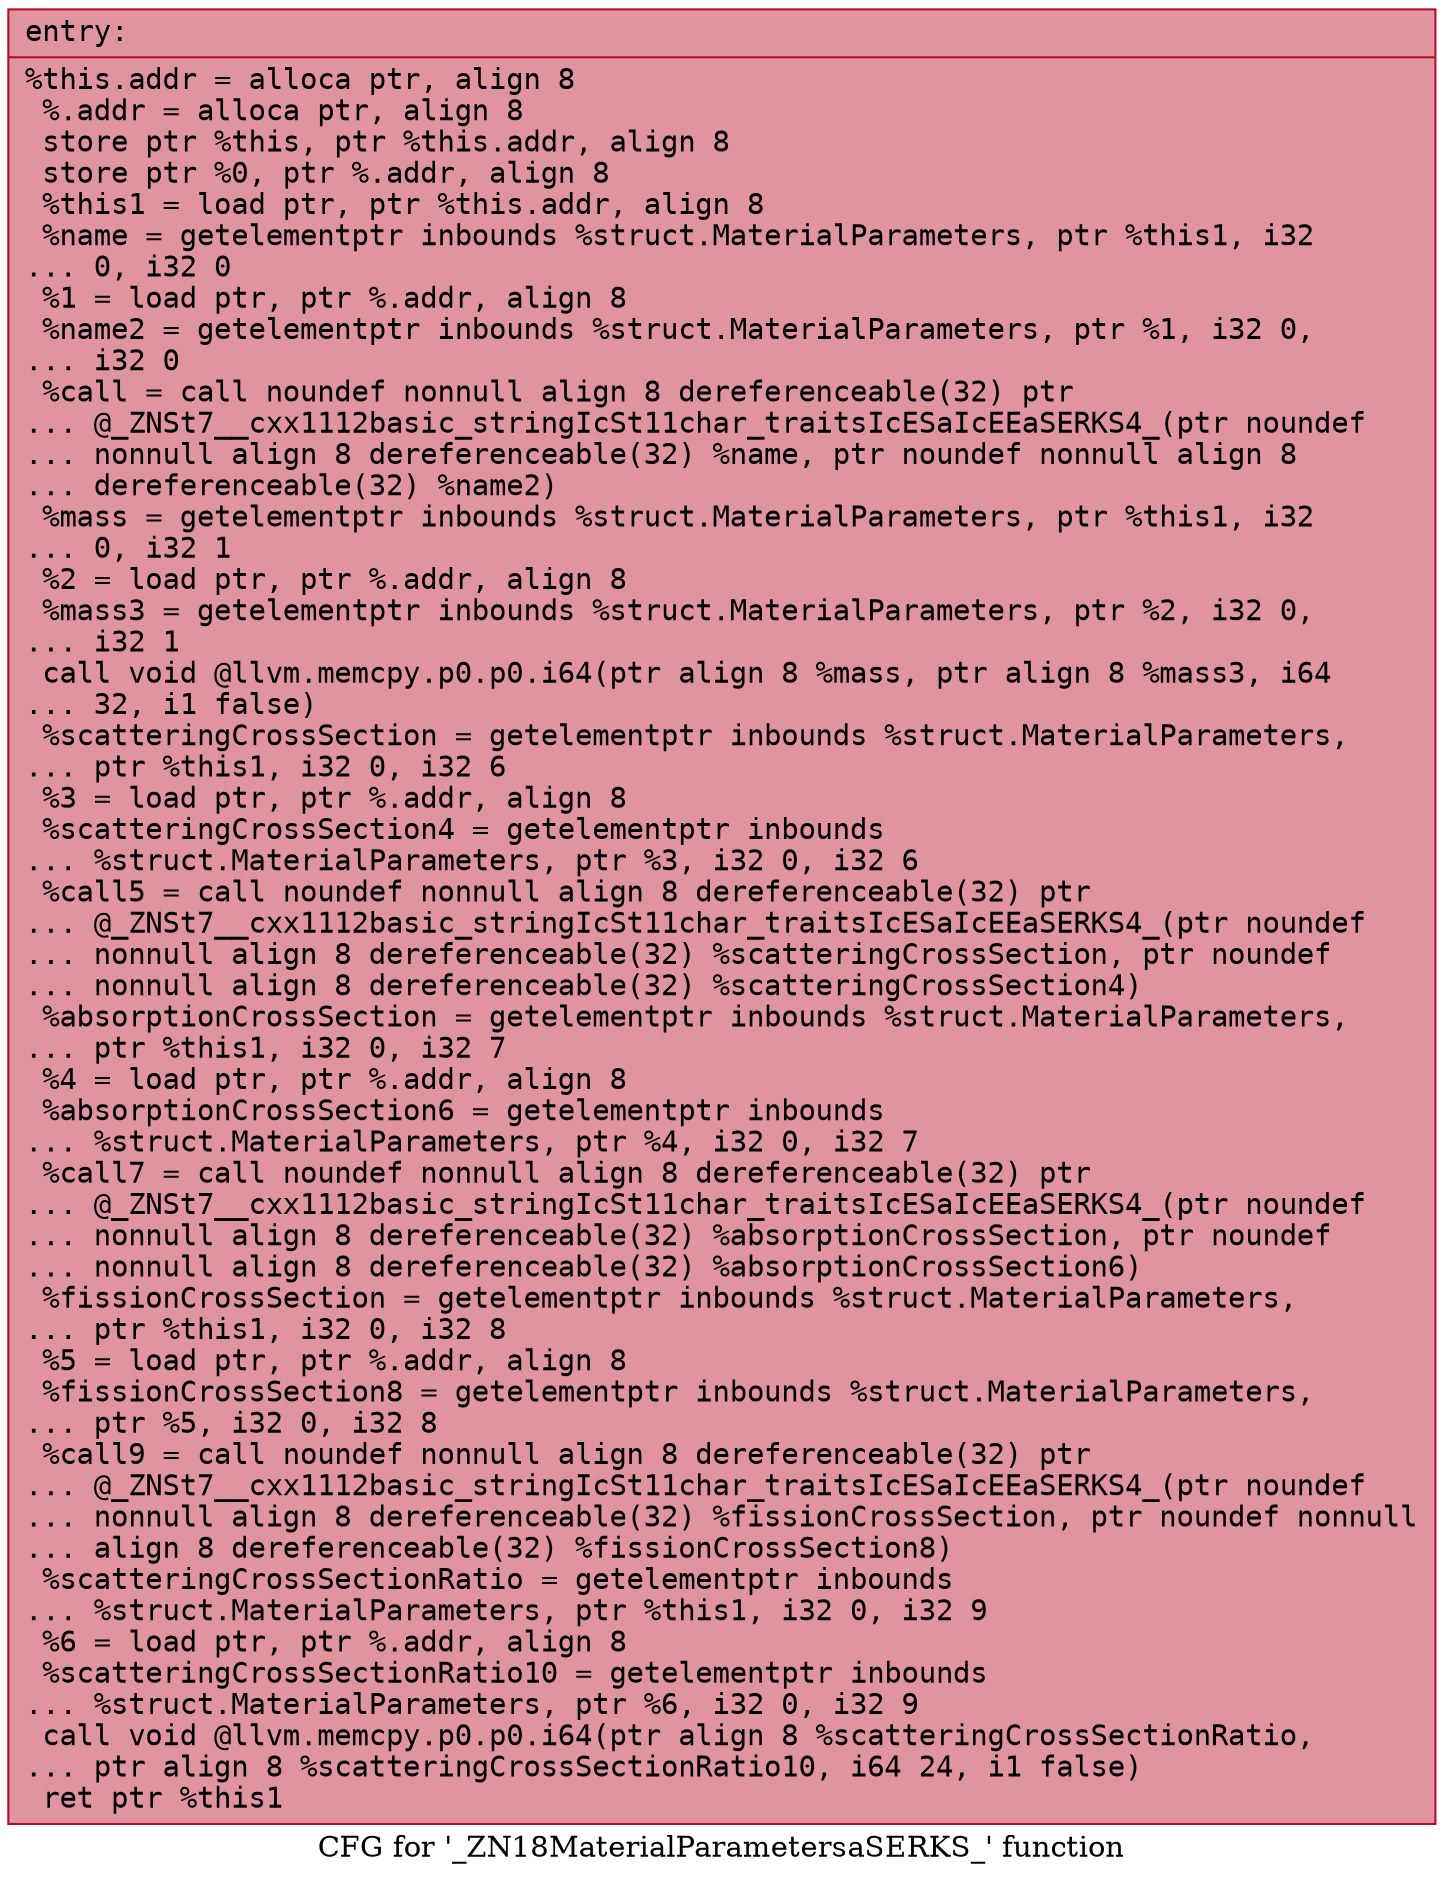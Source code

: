digraph "CFG for '_ZN18MaterialParametersaSERKS_' function" {
	label="CFG for '_ZN18MaterialParametersaSERKS_' function";

	Node0x562c4e64ed90 [shape=record,color="#b70d28ff", style=filled, fillcolor="#b70d2870" fontname="Courier",label="{entry:\l|  %this.addr = alloca ptr, align 8\l  %.addr = alloca ptr, align 8\l  store ptr %this, ptr %this.addr, align 8\l  store ptr %0, ptr %.addr, align 8\l  %this1 = load ptr, ptr %this.addr, align 8\l  %name = getelementptr inbounds %struct.MaterialParameters, ptr %this1, i32\l... 0, i32 0\l  %1 = load ptr, ptr %.addr, align 8\l  %name2 = getelementptr inbounds %struct.MaterialParameters, ptr %1, i32 0,\l... i32 0\l  %call = call noundef nonnull align 8 dereferenceable(32) ptr\l... @_ZNSt7__cxx1112basic_stringIcSt11char_traitsIcESaIcEEaSERKS4_(ptr noundef\l... nonnull align 8 dereferenceable(32) %name, ptr noundef nonnull align 8\l... dereferenceable(32) %name2)\l  %mass = getelementptr inbounds %struct.MaterialParameters, ptr %this1, i32\l... 0, i32 1\l  %2 = load ptr, ptr %.addr, align 8\l  %mass3 = getelementptr inbounds %struct.MaterialParameters, ptr %2, i32 0,\l... i32 1\l  call void @llvm.memcpy.p0.p0.i64(ptr align 8 %mass, ptr align 8 %mass3, i64\l... 32, i1 false)\l  %scatteringCrossSection = getelementptr inbounds %struct.MaterialParameters,\l... ptr %this1, i32 0, i32 6\l  %3 = load ptr, ptr %.addr, align 8\l  %scatteringCrossSection4 = getelementptr inbounds\l... %struct.MaterialParameters, ptr %3, i32 0, i32 6\l  %call5 = call noundef nonnull align 8 dereferenceable(32) ptr\l... @_ZNSt7__cxx1112basic_stringIcSt11char_traitsIcESaIcEEaSERKS4_(ptr noundef\l... nonnull align 8 dereferenceable(32) %scatteringCrossSection, ptr noundef\l... nonnull align 8 dereferenceable(32) %scatteringCrossSection4)\l  %absorptionCrossSection = getelementptr inbounds %struct.MaterialParameters,\l... ptr %this1, i32 0, i32 7\l  %4 = load ptr, ptr %.addr, align 8\l  %absorptionCrossSection6 = getelementptr inbounds\l... %struct.MaterialParameters, ptr %4, i32 0, i32 7\l  %call7 = call noundef nonnull align 8 dereferenceable(32) ptr\l... @_ZNSt7__cxx1112basic_stringIcSt11char_traitsIcESaIcEEaSERKS4_(ptr noundef\l... nonnull align 8 dereferenceable(32) %absorptionCrossSection, ptr noundef\l... nonnull align 8 dereferenceable(32) %absorptionCrossSection6)\l  %fissionCrossSection = getelementptr inbounds %struct.MaterialParameters,\l... ptr %this1, i32 0, i32 8\l  %5 = load ptr, ptr %.addr, align 8\l  %fissionCrossSection8 = getelementptr inbounds %struct.MaterialParameters,\l... ptr %5, i32 0, i32 8\l  %call9 = call noundef nonnull align 8 dereferenceable(32) ptr\l... @_ZNSt7__cxx1112basic_stringIcSt11char_traitsIcESaIcEEaSERKS4_(ptr noundef\l... nonnull align 8 dereferenceable(32) %fissionCrossSection, ptr noundef nonnull\l... align 8 dereferenceable(32) %fissionCrossSection8)\l  %scatteringCrossSectionRatio = getelementptr inbounds\l... %struct.MaterialParameters, ptr %this1, i32 0, i32 9\l  %6 = load ptr, ptr %.addr, align 8\l  %scatteringCrossSectionRatio10 = getelementptr inbounds\l... %struct.MaterialParameters, ptr %6, i32 0, i32 9\l  call void @llvm.memcpy.p0.p0.i64(ptr align 8 %scatteringCrossSectionRatio,\l... ptr align 8 %scatteringCrossSectionRatio10, i64 24, i1 false)\l  ret ptr %this1\l}"];
}
